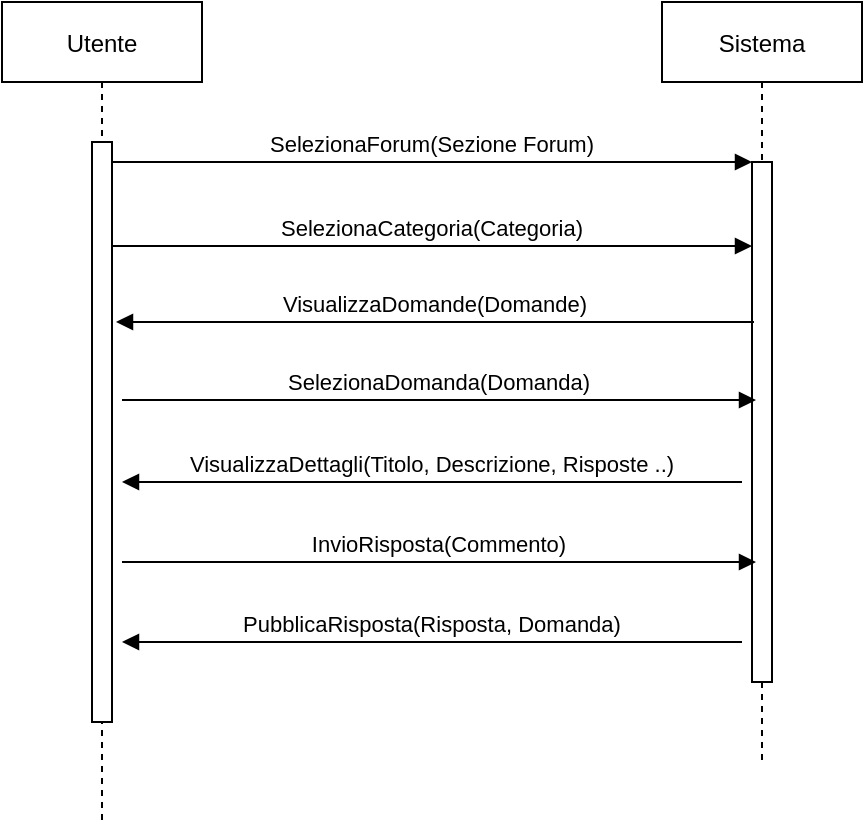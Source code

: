 <mxfile version="14.6.13" type="device"><diagram id="kgpKYQtTHZ0yAKxKKP6v" name="Page-1"><mxGraphModel dx="768" dy="482" grid="1" gridSize="10" guides="1" tooltips="1" connect="1" arrows="1" fold="1" page="1" pageScale="1" pageWidth="850" pageHeight="1100" math="0" shadow="0"><root><mxCell id="0"/><mxCell id="1" parent="0"/><mxCell id="o2jQ7rKggqgIRwbaxIIe-1" value="Utente" style="shape=umlLifeline;perimeter=lifelinePerimeter;container=1;collapsible=0;recursiveResize=0;rounded=0;shadow=0;strokeWidth=1;" vertex="1" parent="1"><mxGeometry x="120" y="80" width="100" height="410" as="geometry"/></mxCell><mxCell id="o2jQ7rKggqgIRwbaxIIe-2" value="" style="points=[];perimeter=orthogonalPerimeter;rounded=0;shadow=0;strokeWidth=1;" vertex="1" parent="o2jQ7rKggqgIRwbaxIIe-1"><mxGeometry x="45" y="70" width="10" height="290" as="geometry"/></mxCell><mxCell id="o2jQ7rKggqgIRwbaxIIe-3" value="Sistema" style="shape=umlLifeline;perimeter=lifelinePerimeter;container=1;collapsible=0;recursiveResize=0;rounded=0;shadow=0;strokeWidth=1;" vertex="1" parent="1"><mxGeometry x="450" y="80" width="100" height="380" as="geometry"/></mxCell><mxCell id="o2jQ7rKggqgIRwbaxIIe-4" value="" style="points=[];perimeter=orthogonalPerimeter;rounded=0;shadow=0;strokeWidth=1;" vertex="1" parent="o2jQ7rKggqgIRwbaxIIe-3"><mxGeometry x="45" y="80" width="10" height="260" as="geometry"/></mxCell><mxCell id="o2jQ7rKggqgIRwbaxIIe-7" value="VisualizzaDomande(Domande)" style="verticalAlign=bottom;endArrow=block;shadow=0;strokeWidth=1;entryX=0.1;entryY=0.494;entryDx=0;entryDy=0;entryPerimeter=0;" edge="1" parent="o2jQ7rKggqgIRwbaxIIe-3"><mxGeometry relative="1" as="geometry"><mxPoint x="46" y="160" as="sourcePoint"/><mxPoint x="-273" y="160" as="targetPoint"/><Array as="points"><mxPoint x="-115" y="160"/></Array></mxGeometry></mxCell><mxCell id="o2jQ7rKggqgIRwbaxIIe-5" value="SelezionaForum(Sezione Forum)" style="verticalAlign=bottom;endArrow=block;entryX=0;entryY=0;shadow=0;strokeWidth=1;" edge="1" parent="1" source="o2jQ7rKggqgIRwbaxIIe-2" target="o2jQ7rKggqgIRwbaxIIe-4"><mxGeometry relative="1" as="geometry"><mxPoint x="275" y="160" as="sourcePoint"/></mxGeometry></mxCell><mxCell id="o2jQ7rKggqgIRwbaxIIe-6" value="SelezionaCategoria(Categoria)" style="verticalAlign=bottom;endArrow=block;shadow=0;strokeWidth=1;" edge="1" parent="1" target="o2jQ7rKggqgIRwbaxIIe-4"><mxGeometry relative="1" as="geometry"><mxPoint x="175" y="202" as="sourcePoint"/><mxPoint x="240" y="200" as="targetPoint"/></mxGeometry></mxCell><mxCell id="o2jQ7rKggqgIRwbaxIIe-8" value="SelezionaDomanda(Domanda)" style="verticalAlign=bottom;endArrow=block;shadow=0;strokeWidth=1;" edge="1" parent="1"><mxGeometry relative="1" as="geometry"><mxPoint x="180" y="279" as="sourcePoint"/><mxPoint x="497" y="279" as="targetPoint"/></mxGeometry></mxCell><mxCell id="o2jQ7rKggqgIRwbaxIIe-9" value="VisualizzaDettagli(Titolo, Descrizione, Risposte ..)" style="verticalAlign=bottom;endArrow=block;shadow=0;strokeWidth=1;" edge="1" parent="1"><mxGeometry relative="1" as="geometry"><mxPoint x="490" y="320" as="sourcePoint"/><mxPoint x="180.0" y="320" as="targetPoint"/></mxGeometry></mxCell><mxCell id="o2jQ7rKggqgIRwbaxIIe-10" value="InvioRisposta(Commento)" style="verticalAlign=bottom;endArrow=block;shadow=0;strokeWidth=1;" edge="1" parent="1"><mxGeometry relative="1" as="geometry"><mxPoint x="180" y="360" as="sourcePoint"/><mxPoint x="497" y="360" as="targetPoint"/></mxGeometry></mxCell><mxCell id="o2jQ7rKggqgIRwbaxIIe-11" value="PubblicaRisposta(Risposta, Domanda)" style="verticalAlign=bottom;endArrow=block;shadow=0;strokeWidth=1;" edge="1" parent="1"><mxGeometry relative="1" as="geometry"><mxPoint x="490" y="400" as="sourcePoint"/><mxPoint x="180" y="400" as="targetPoint"/></mxGeometry></mxCell></root></mxGraphModel></diagram></mxfile>